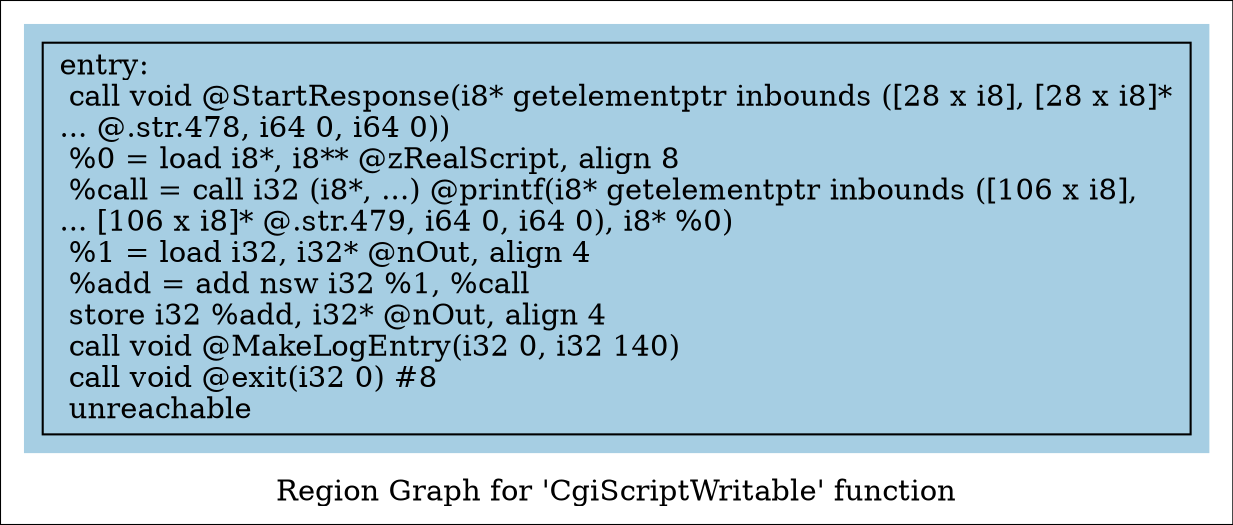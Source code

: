 digraph "Region Graph for 'CgiScriptWritable' function" {
	label="Region Graph for 'CgiScriptWritable' function";

	Node0x8ae720 [shape=record,label="{entry:\l  call void @StartResponse(i8* getelementptr inbounds ([28 x i8], [28 x i8]*\l... @.str.478, i64 0, i64 0))\l  %0 = load i8*, i8** @zRealScript, align 8\l  %call = call i32 (i8*, ...) @printf(i8* getelementptr inbounds ([106 x i8],\l... [106 x i8]* @.str.479, i64 0, i64 0), i8* %0)\l  %1 = load i32, i32* @nOut, align 4\l  %add = add nsw i32 %1, %call\l  store i32 %add, i32* @nOut, align 4\l  call void @MakeLogEntry(i32 0, i32 140)\l  call void @exit(i32 0) #8\l  unreachable\l}"];
	colorscheme = "paired12"
        subgraph cluster_0x97ce50 {
          label = "";
          style = filled;
          color = 1
          Node0x8ae720;
        }
}
